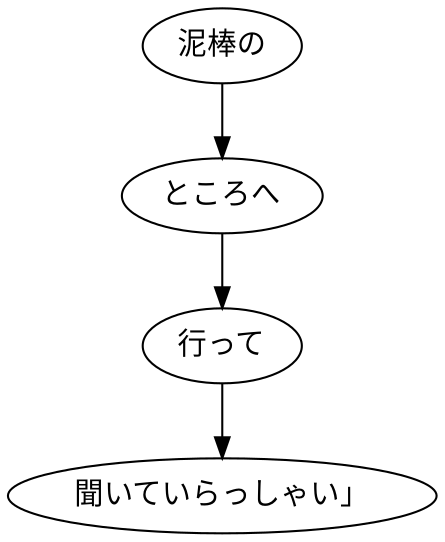 digraph graph2928 {
	node0 [label="泥棒の"];
	node1 [label="ところへ"];
	node2 [label="行って"];
	node3 [label="聞いていらっしゃい」"];
	node0 -> node1;
	node1 -> node2;
	node2 -> node3;
}
